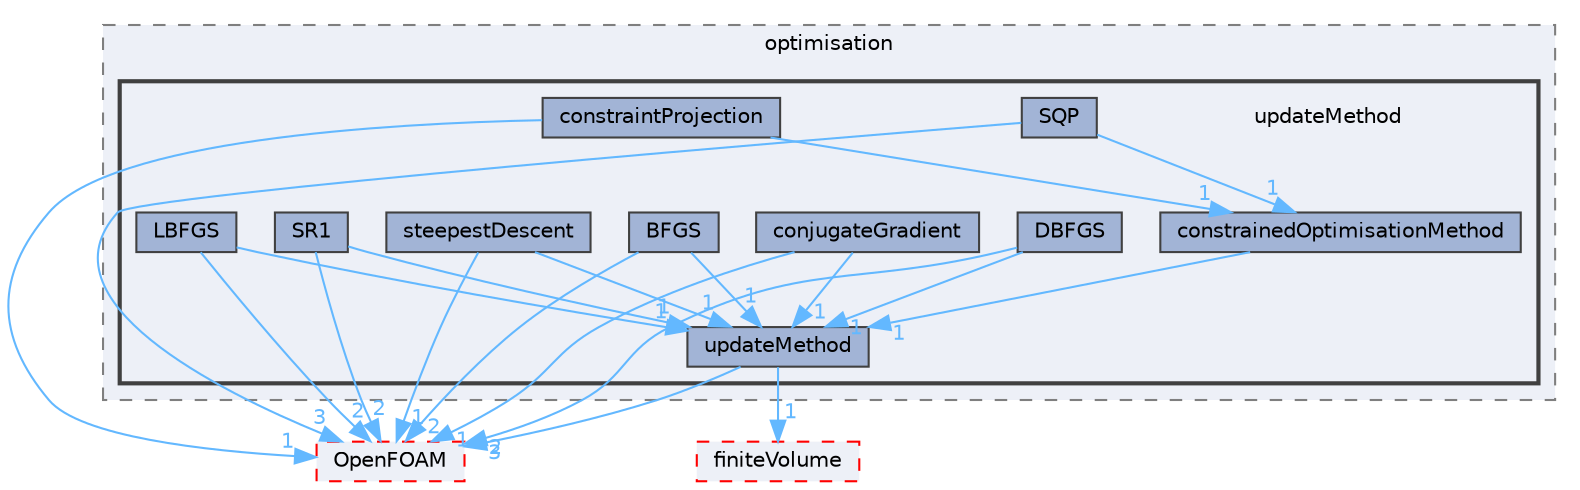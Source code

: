 digraph "src/optimisation/adjointOptimisation/adjoint/optimisation/updateMethod"
{
 // LATEX_PDF_SIZE
  bgcolor="transparent";
  edge [fontname=Helvetica,fontsize=10,labelfontname=Helvetica,labelfontsize=10];
  node [fontname=Helvetica,fontsize=10,shape=box,height=0.2,width=0.4];
  compound=true
  subgraph clusterdir_4c08a66c3363b1709c4529c1c6cd2d18 {
    graph [ bgcolor="#edf0f7", pencolor="grey50", label="optimisation", fontname=Helvetica,fontsize=10 style="filled,dashed", URL="dir_4c08a66c3363b1709c4529c1c6cd2d18.html",tooltip=""]
  subgraph clusterdir_442e213e33281933d117f57865442da6 {
    graph [ bgcolor="#edf0f7", pencolor="grey25", label="", fontname=Helvetica,fontsize=10 style="filled,bold", URL="dir_442e213e33281933d117f57865442da6.html",tooltip=""]
    dir_442e213e33281933d117f57865442da6 [shape=plaintext, label="updateMethod"];
  dir_4969c57cf9f9dbff79f1796a9d26f961 [label="BFGS", fillcolor="#a2b4d6", color="grey25", style="filled", URL="dir_4969c57cf9f9dbff79f1796a9d26f961.html",tooltip=""];
  dir_41fe92975459ee6d64ae61795dc4294c [label="conjugateGradient", fillcolor="#a2b4d6", color="grey25", style="filled", URL="dir_41fe92975459ee6d64ae61795dc4294c.html",tooltip=""];
  dir_453be7ec68cc3d6cd46716a004e5a107 [label="constrainedOptimisationMethod", fillcolor="#a2b4d6", color="grey25", style="filled", URL="dir_453be7ec68cc3d6cd46716a004e5a107.html",tooltip=""];
  dir_7173ad858e9d6068ccdb1bb595ee0e55 [label="constraintProjection", fillcolor="#a2b4d6", color="grey25", style="filled", URL="dir_7173ad858e9d6068ccdb1bb595ee0e55.html",tooltip=""];
  dir_04e612538419a3680e98021dadedaf93 [label="DBFGS", fillcolor="#a2b4d6", color="grey25", style="filled", URL="dir_04e612538419a3680e98021dadedaf93.html",tooltip=""];
  dir_c254163e55010d4ea2716d3ad8346b05 [label="LBFGS", fillcolor="#a2b4d6", color="grey25", style="filled", URL="dir_c254163e55010d4ea2716d3ad8346b05.html",tooltip=""];
  dir_b159e4883c505692cc6ab5b74e8e9723 [label="SQP", fillcolor="#a2b4d6", color="grey25", style="filled", URL="dir_b159e4883c505692cc6ab5b74e8e9723.html",tooltip=""];
  dir_7defe6df425b2bb2bb94fe4e53ec64a8 [label="SR1", fillcolor="#a2b4d6", color="grey25", style="filled", URL="dir_7defe6df425b2bb2bb94fe4e53ec64a8.html",tooltip=""];
  dir_88df35a5e10d2c270d489d870e602fe8 [label="steepestDescent", fillcolor="#a2b4d6", color="grey25", style="filled", URL="dir_88df35a5e10d2c270d489d870e602fe8.html",tooltip=""];
  dir_a968e0ad5abdbae5544be71ab3e682ac [label="updateMethod", fillcolor="#a2b4d6", color="grey25", style="filled", URL="dir_a968e0ad5abdbae5544be71ab3e682ac.html",tooltip=""];
  }
  }
  dir_c5473ff19b20e6ec4dfe5c310b3778a8 [label="OpenFOAM", fillcolor="#edf0f7", color="red", style="filled,dashed", URL="dir_c5473ff19b20e6ec4dfe5c310b3778a8.html",tooltip=""];
  dir_9bd15774b555cf7259a6fa18f99fe99b [label="finiteVolume", fillcolor="#edf0f7", color="red", style="filled,dashed", URL="dir_9bd15774b555cf7259a6fa18f99fe99b.html",tooltip=""];
  dir_4969c57cf9f9dbff79f1796a9d26f961->dir_a968e0ad5abdbae5544be71ab3e682ac [headlabel="1", labeldistance=1.5 headhref="dir_000261_004233.html" href="dir_000261_004233.html" color="steelblue1" fontcolor="steelblue1"];
  dir_4969c57cf9f9dbff79f1796a9d26f961->dir_c5473ff19b20e6ec4dfe5c310b3778a8 [headlabel="2", labeldistance=1.5 headhref="dir_000261_002695.html" href="dir_000261_002695.html" color="steelblue1" fontcolor="steelblue1"];
  dir_41fe92975459ee6d64ae61795dc4294c->dir_a968e0ad5abdbae5544be71ab3e682ac [headlabel="1", labeldistance=1.5 headhref="dir_000609_004233.html" href="dir_000609_004233.html" color="steelblue1" fontcolor="steelblue1"];
  dir_41fe92975459ee6d64ae61795dc4294c->dir_c5473ff19b20e6ec4dfe5c310b3778a8 [headlabel="1", labeldistance=1.5 headhref="dir_000609_002695.html" href="dir_000609_002695.html" color="steelblue1" fontcolor="steelblue1"];
  dir_453be7ec68cc3d6cd46716a004e5a107->dir_a968e0ad5abdbae5544be71ab3e682ac [headlabel="1", labeldistance=1.5 headhref="dir_000647_004233.html" href="dir_000647_004233.html" color="steelblue1" fontcolor="steelblue1"];
  dir_7173ad858e9d6068ccdb1bb595ee0e55->dir_453be7ec68cc3d6cd46716a004e5a107 [headlabel="1", labeldistance=1.5 headhref="dir_000659_000647.html" href="dir_000659_000647.html" color="steelblue1" fontcolor="steelblue1"];
  dir_7173ad858e9d6068ccdb1bb595ee0e55->dir_c5473ff19b20e6ec4dfe5c310b3778a8 [headlabel="1", labeldistance=1.5 headhref="dir_000659_002695.html" href="dir_000659_002695.html" color="steelblue1" fontcolor="steelblue1"];
  dir_04e612538419a3680e98021dadedaf93->dir_a968e0ad5abdbae5544be71ab3e682ac [headlabel="1", labeldistance=1.5 headhref="dir_000818_004233.html" href="dir_000818_004233.html" color="steelblue1" fontcolor="steelblue1"];
  dir_04e612538419a3680e98021dadedaf93->dir_c5473ff19b20e6ec4dfe5c310b3778a8 [headlabel="2", labeldistance=1.5 headhref="dir_000818_002695.html" href="dir_000818_002695.html" color="steelblue1" fontcolor="steelblue1"];
  dir_c254163e55010d4ea2716d3ad8346b05->dir_a968e0ad5abdbae5544be71ab3e682ac [headlabel="1", labeldistance=1.5 headhref="dir_002108_004233.html" href="dir_002108_004233.html" color="steelblue1" fontcolor="steelblue1"];
  dir_c254163e55010d4ea2716d3ad8346b05->dir_c5473ff19b20e6ec4dfe5c310b3778a8 [headlabel="2", labeldistance=1.5 headhref="dir_002108_002695.html" href="dir_002108_002695.html" color="steelblue1" fontcolor="steelblue1"];
  dir_b159e4883c505692cc6ab5b74e8e9723->dir_453be7ec68cc3d6cd46716a004e5a107 [headlabel="1", labeldistance=1.5 headhref="dir_003725_000647.html" href="dir_003725_000647.html" color="steelblue1" fontcolor="steelblue1"];
  dir_b159e4883c505692cc6ab5b74e8e9723->dir_c5473ff19b20e6ec4dfe5c310b3778a8 [headlabel="3", labeldistance=1.5 headhref="dir_003725_002695.html" href="dir_003725_002695.html" color="steelblue1" fontcolor="steelblue1"];
  dir_7defe6df425b2bb2bb94fe4e53ec64a8->dir_a968e0ad5abdbae5544be71ab3e682ac [headlabel="1", labeldistance=1.5 headhref="dir_003728_004233.html" href="dir_003728_004233.html" color="steelblue1" fontcolor="steelblue1"];
  dir_7defe6df425b2bb2bb94fe4e53ec64a8->dir_c5473ff19b20e6ec4dfe5c310b3778a8 [headlabel="2", labeldistance=1.5 headhref="dir_003728_002695.html" href="dir_003728_002695.html" color="steelblue1" fontcolor="steelblue1"];
  dir_88df35a5e10d2c270d489d870e602fe8->dir_a968e0ad5abdbae5544be71ab3e682ac [headlabel="1", labeldistance=1.5 headhref="dir_003767_004233.html" href="dir_003767_004233.html" color="steelblue1" fontcolor="steelblue1"];
  dir_88df35a5e10d2c270d489d870e602fe8->dir_c5473ff19b20e6ec4dfe5c310b3778a8 [headlabel="1", labeldistance=1.5 headhref="dir_003767_002695.html" href="dir_003767_002695.html" color="steelblue1" fontcolor="steelblue1"];
  dir_a968e0ad5abdbae5544be71ab3e682ac->dir_9bd15774b555cf7259a6fa18f99fe99b [headlabel="1", labeldistance=1.5 headhref="dir_004233_001387.html" href="dir_004233_001387.html" color="steelblue1" fontcolor="steelblue1"];
  dir_a968e0ad5abdbae5544be71ab3e682ac->dir_c5473ff19b20e6ec4dfe5c310b3778a8 [headlabel="3", labeldistance=1.5 headhref="dir_004233_002695.html" href="dir_004233_002695.html" color="steelblue1" fontcolor="steelblue1"];
}
